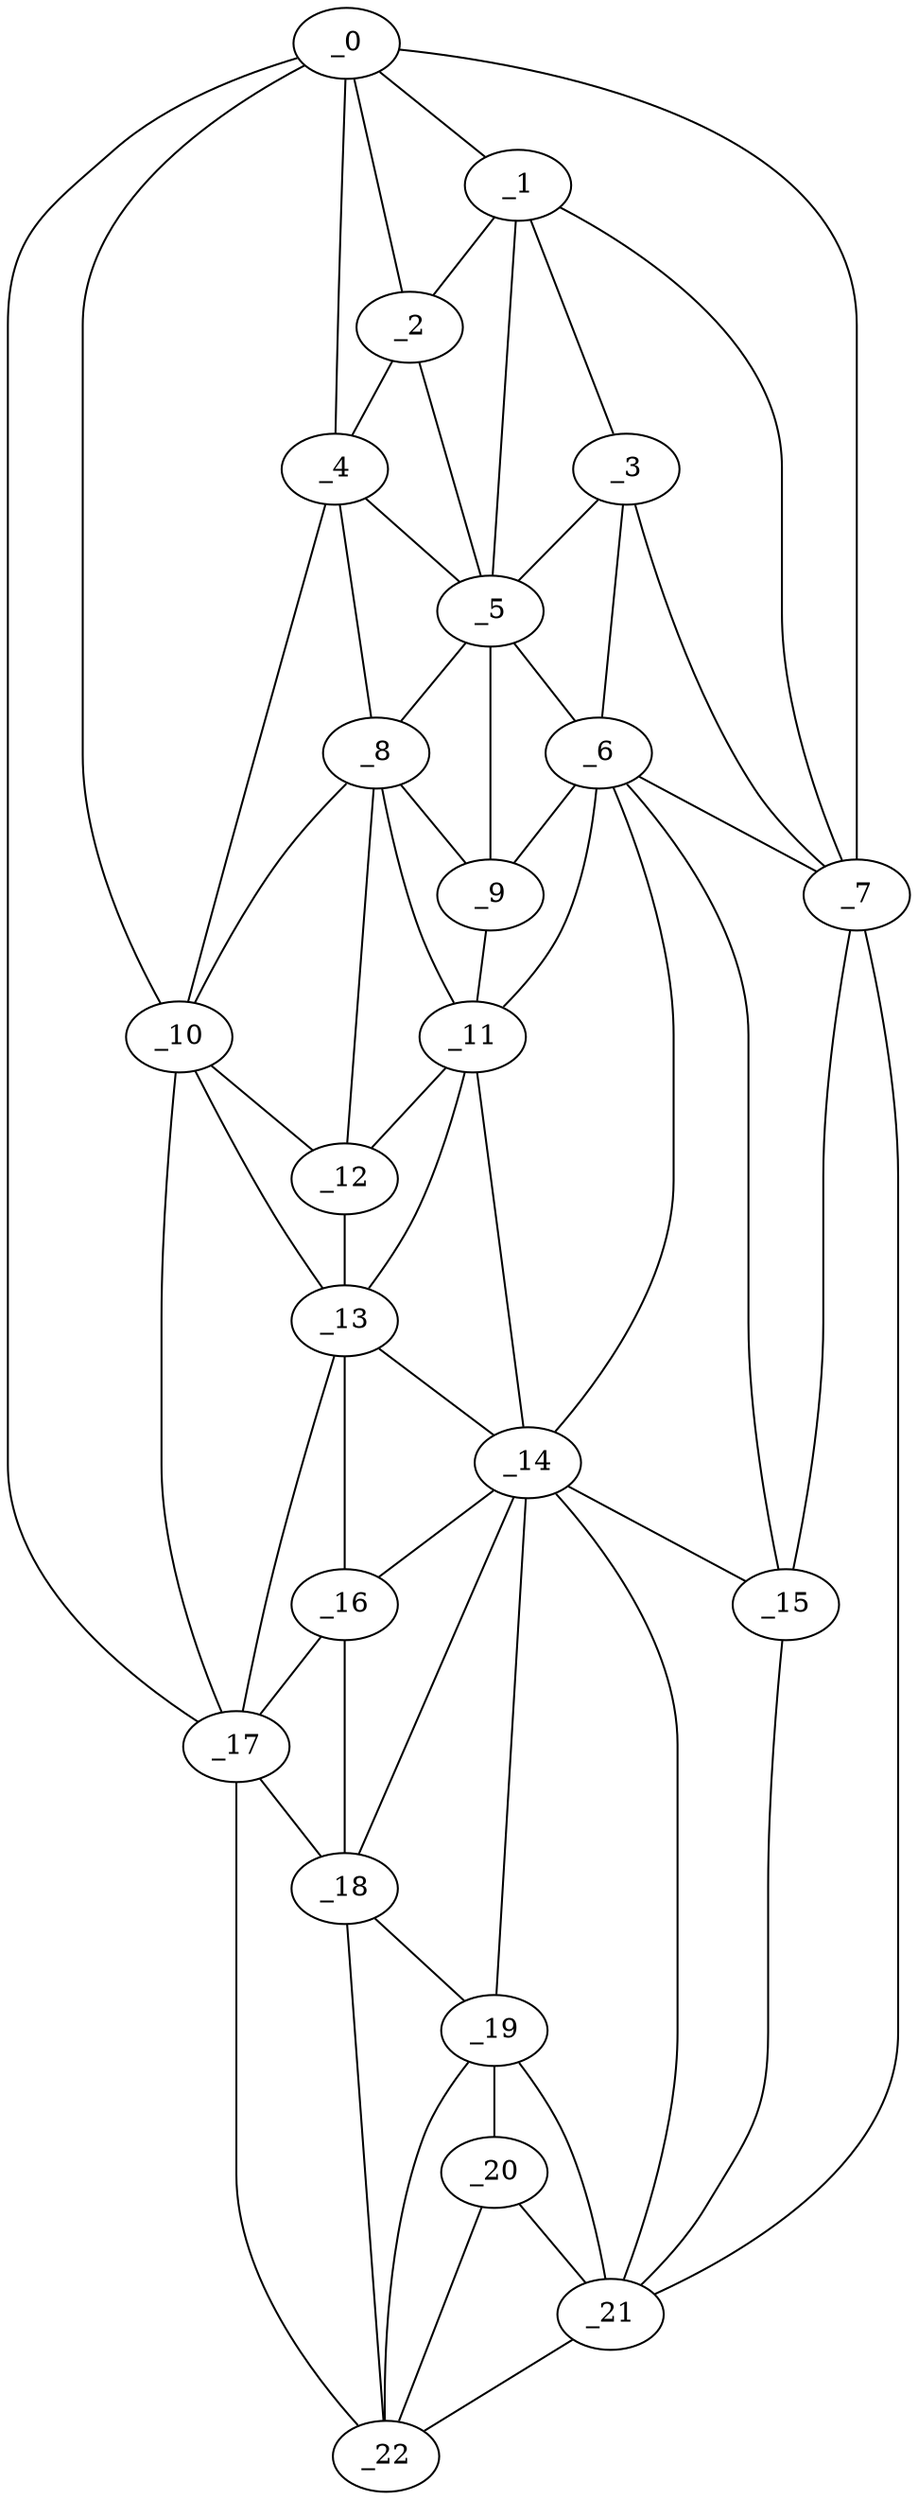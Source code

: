 graph "obj54__155.gxl" {
	_0	 [x=8,
		y=30];
	_1	 [x=17,
		y=43];
	_0 -- _1	 [valence=1];
	_2	 [x=18,
		y=36];
	_0 -- _2	 [valence=2];
	_4	 [x=25,
		y=30];
	_0 -- _4	 [valence=1];
	_7	 [x=32,
		y=110];
	_0 -- _7	 [valence=1];
	_10	 [x=45,
		y=26];
	_0 -- _10	 [valence=1];
	_17	 [x=97,
		y=16];
	_0 -- _17	 [valence=1];
	_1 -- _2	 [valence=2];
	_3	 [x=23,
		y=49];
	_1 -- _3	 [valence=2];
	_5	 [x=29,
		y=37];
	_1 -- _5	 [valence=2];
	_1 -- _7	 [valence=2];
	_2 -- _4	 [valence=2];
	_2 -- _5	 [valence=2];
	_3 -- _5	 [valence=2];
	_6	 [x=29,
		y=52];
	_3 -- _6	 [valence=2];
	_3 -- _7	 [valence=2];
	_4 -- _5	 [valence=2];
	_8	 [x=40,
		y=35];
	_4 -- _8	 [valence=2];
	_4 -- _10	 [valence=2];
	_5 -- _6	 [valence=2];
	_5 -- _8	 [valence=2];
	_9	 [x=41,
		y=42];
	_5 -- _9	 [valence=1];
	_6 -- _7	 [valence=2];
	_6 -- _9	 [valence=2];
	_11	 [x=53,
		y=40];
	_6 -- _11	 [valence=2];
	_14	 [x=79,
		y=55];
	_6 -- _14	 [valence=1];
	_15	 [x=80,
		y=101];
	_6 -- _15	 [valence=2];
	_7 -- _15	 [valence=2];
	_21	 [x=122,
		y=94];
	_7 -- _21	 [valence=1];
	_8 -- _9	 [valence=2];
	_8 -- _10	 [valence=2];
	_8 -- _11	 [valence=2];
	_12	 [x=54,
		y=34];
	_8 -- _12	 [valence=2];
	_9 -- _11	 [valence=1];
	_10 -- _12	 [valence=1];
	_13	 [x=66,
		y=31];
	_10 -- _13	 [valence=2];
	_10 -- _17	 [valence=2];
	_11 -- _12	 [valence=1];
	_11 -- _13	 [valence=2];
	_11 -- _14	 [valence=2];
	_12 -- _13	 [valence=2];
	_13 -- _14	 [valence=2];
	_16	 [x=84,
		y=31];
	_13 -- _16	 [valence=1];
	_13 -- _17	 [valence=1];
	_14 -- _15	 [valence=2];
	_14 -- _16	 [valence=2];
	_18	 [x=103,
		y=32];
	_14 -- _18	 [valence=1];
	_19	 [x=112,
		y=46];
	_14 -- _19	 [valence=2];
	_14 -- _21	 [valence=2];
	_15 -- _21	 [valence=2];
	_16 -- _17	 [valence=1];
	_16 -- _18	 [valence=2];
	_17 -- _18	 [valence=1];
	_22	 [x=125,
		y=35];
	_17 -- _22	 [valence=1];
	_18 -- _19	 [valence=1];
	_18 -- _22	 [valence=2];
	_20	 [x=122,
		y=47];
	_19 -- _20	 [valence=2];
	_19 -- _21	 [valence=2];
	_19 -- _22	 [valence=2];
	_20 -- _21	 [valence=1];
	_20 -- _22	 [valence=2];
	_21 -- _22	 [valence=1];
}
